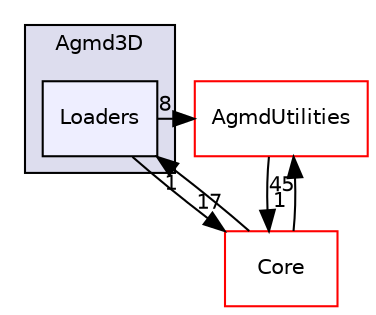 digraph "J:/Projet Infographie/Moteur3D/AgmdEngine/src/Agmd3D/Loaders" {
  compound=true
  node [ fontsize="10", fontname="Helvetica"];
  edge [ labelfontsize="10", labelfontname="Helvetica"];
  subgraph clusterdir_6853730d55950a0ae3cc0847756537f9 {
    graph [ bgcolor="#ddddee", pencolor="black", label="Agmd3D" fontname="Helvetica", fontsize="10", URL="dir_6853730d55950a0ae3cc0847756537f9.html"]
  dir_3cab6ab9448519e16826f69af8c0ab2a [shape=box, label="Loaders", style="filled", fillcolor="#eeeeff", pencolor="black", URL="dir_3cab6ab9448519e16826f69af8c0ab2a.html"];
  }
  dir_7c59fcbadd8abb39f7ae389316a19242 [shape=box label="AgmdUtilities" fillcolor="white" style="filled" color="red" URL="dir_7c59fcbadd8abb39f7ae389316a19242.html"];
  dir_d5d0f021f9a91f3b13375d17a8dbcbf9 [shape=box label="Core" fillcolor="white" style="filled" color="red" URL="dir_d5d0f021f9a91f3b13375d17a8dbcbf9.html"];
  dir_7c59fcbadd8abb39f7ae389316a19242->dir_d5d0f021f9a91f3b13375d17a8dbcbf9 [headlabel="1", labeldistance=1.5 headhref="dir_000023_000005.html"];
  dir_3cab6ab9448519e16826f69af8c0ab2a->dir_7c59fcbadd8abb39f7ae389316a19242 [headlabel="8", labeldistance=1.5 headhref="dir_000012_000023.html"];
  dir_3cab6ab9448519e16826f69af8c0ab2a->dir_d5d0f021f9a91f3b13375d17a8dbcbf9 [headlabel="17", labeldistance=1.5 headhref="dir_000012_000005.html"];
  dir_d5d0f021f9a91f3b13375d17a8dbcbf9->dir_7c59fcbadd8abb39f7ae389316a19242 [headlabel="45", labeldistance=1.5 headhref="dir_000005_000023.html"];
  dir_d5d0f021f9a91f3b13375d17a8dbcbf9->dir_3cab6ab9448519e16826f69af8c0ab2a [headlabel="1", labeldistance=1.5 headhref="dir_000005_000012.html"];
}
